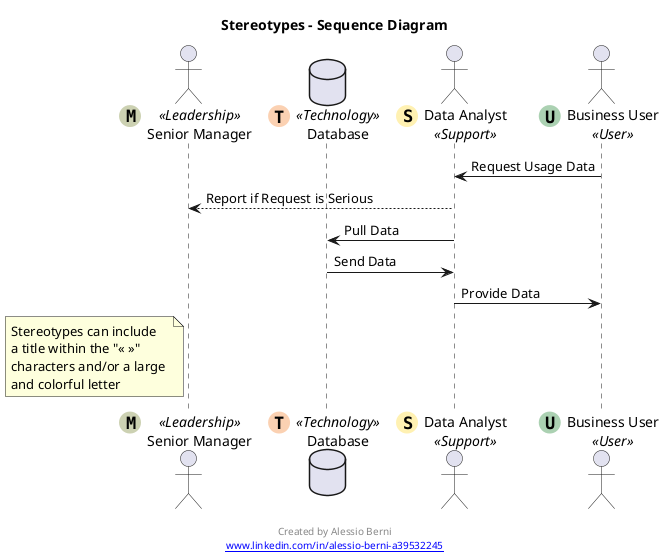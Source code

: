 @startuml Stereotypes

title Stereotypes - Sequence Diagram

actor "Senior Manager" as S2 << (M,#CCD1B2) Leadership >>
Database "Database" as D1 << (T,#FBD1B2) Technology >>

'You can change the position of stereotypes:
skinparam stereotypePosition bottom

actor "Data Analyst" as S1 << (S,#FFF1B2) Support >>
actor "Business User" as B1 << (U,#ABD1B2) User >>

B1 -> S1 : Request Usage Data
S1 --> S2 : Report if Request is Serious
S1 -> D1 : Pull Data
D1 -> S1 : Send Data
S1 -> B1 : Provide Data

note left of S2
  Stereotypes can include 
  a title within the "<< >>" 
  characters and/or a large 
  and colorful letter
end note

footer

	Created by Alessio Berni
	[[www.linkedin.com/in/alessio-berni-a39532245]]
end footer

@enduml